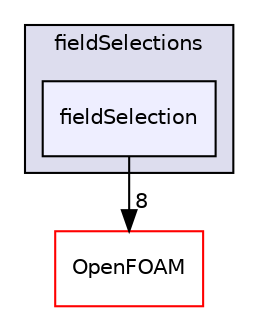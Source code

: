 digraph "src/finiteVolume/functionObjects/fieldSelections/fieldSelection" {
  bgcolor=transparent;
  compound=true
  node [ fontsize="10", fontname="Helvetica"];
  edge [ labelfontsize="10", labelfontname="Helvetica"];
  subgraph clusterdir_1642ec77de5c1131da2ea78767feb908 {
    graph [ bgcolor="#ddddee", pencolor="black", label="fieldSelections" fontname="Helvetica", fontsize="10", URL="dir_1642ec77de5c1131da2ea78767feb908.html"]
  dir_7265a9fc25ca2a64e7b043152d73af93 [shape=box, label="fieldSelection", style="filled", fillcolor="#eeeeff", pencolor="black", URL="dir_7265a9fc25ca2a64e7b043152d73af93.html"];
  }
  dir_c5473ff19b20e6ec4dfe5c310b3778a8 [shape=box label="OpenFOAM" color="red" URL="dir_c5473ff19b20e6ec4dfe5c310b3778a8.html"];
  dir_7265a9fc25ca2a64e7b043152d73af93->dir_c5473ff19b20e6ec4dfe5c310b3778a8 [headlabel="8", labeldistance=1.5 headhref="dir_001088_002151.html"];
}
